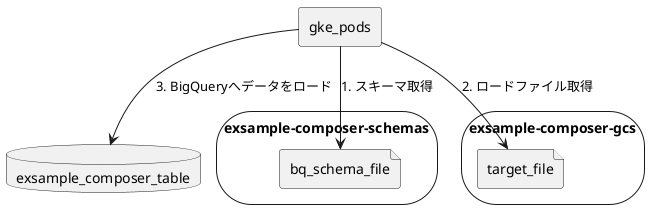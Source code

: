 @startuml
database exsample_composer_table as bq_table

storage "exsample-composer-schemas" as schema_backet {
  file bq_schema_file
}

storage "exsample-composer-gcs" as export_backet {
  file target_file
}

agent gke_pods

gke_pods --> bq_schema_file:1. スキーマ取得
gke_pods --> target_file:2. ロードファイル取得
gke_pods --> bq_table: 3. BigQueryへデータをロード
@enduml
